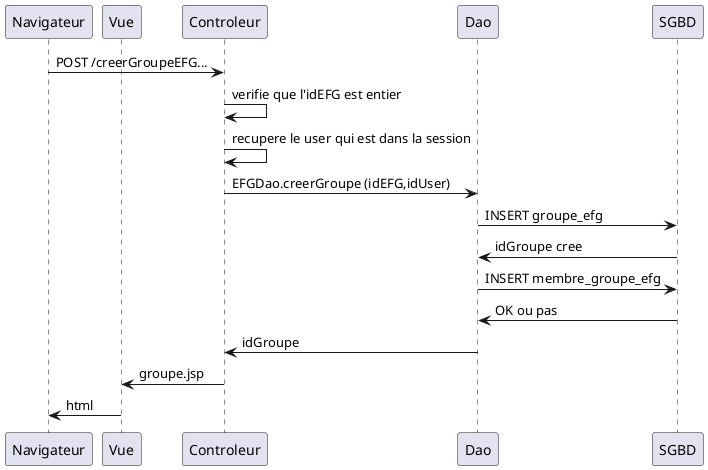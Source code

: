 @startuml
' par défaut, les couches sont disposées dans l'ordre d'apparition
' nous utilison participant pour préciser qu'après Navigateur il y a Vue et non Controleur
participant Navigateur
participant Vue
' creation de groupe et ajouter des etudiants 1.2
Navigateur -> Controleur: POST /creerGroupeEFG...
Controleur -> Controleur: verifie que l'idEFG est entier  
Controleur -> Controleur: recupere le user qui est dans la session
Controleur -> Dao: EFGDao.creerGroupe (idEFG,idUser)
Dao -> SGBD: INSERT groupe_efg
SGBD -> Dao: idGroupe cree
Dao -> SGBD: INSERT membre_groupe_efg
SGBD -> Dao: OK ou pas
Dao -> Controleur: idGroupe
Controleur -> Vue: groupe.jsp
Vue -> Navigateur: html
@enduml

/' (commentaire sur plusieurs lignes, comme en Java, avec ' qui remplace *)
1ere étape
Créer le contrôleur et une vue minimale, et tester
Pour cela, créer une servlet MesCanauxServlet dans fr.siomassy2021.controller, avec
le chemin (utl) /mescanaux.
=> commit

2e étape
Mettre des canaux en dur dans le contrôleur,
et les afficher dans la JSP.
=> commit

3e étape
Appel de la Dao, qui construit la liste en dur
Le memberId est aussi mis en dur à 1
=> commit
'/